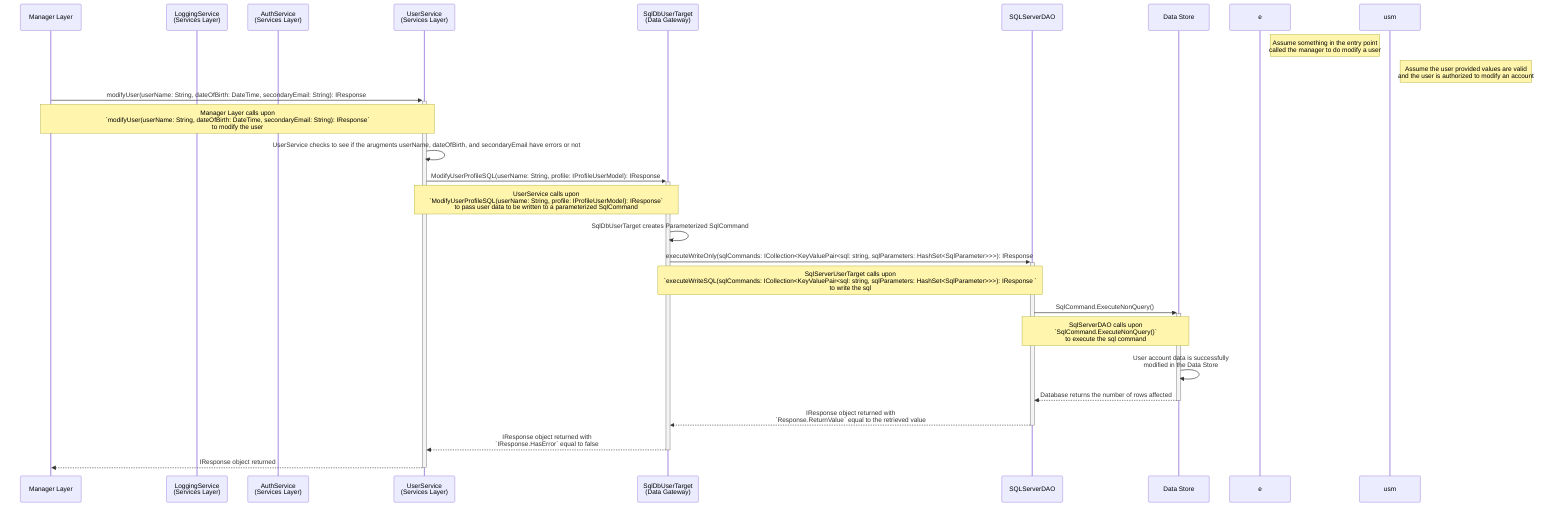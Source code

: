 sequenceDiagram

    # MethodName(varaibleName : dataType) : ReturnType

    participant ml as Manager Layer
    participant ls as LoggingService<br>(Services Layer)
    participant as as AuthService<br>(Services Layer)
    participant uc as UserService<br>(Services Layer)
    participant dg as SqlDbUserTarget<br>(Data Gateway)
    participant da as SQLServerDAO
    participant ds as Data Store

    Note Right of e: Assume something in the entry point<br>called the manager to do modify a user
    Note Right of usm: Assume the user provided values are valid<br>and the user is authorized to modify an account

    ml->>+uc:  modifyUser(userName: String, dateOfBirth: DateTime, secondaryEmail: String): IResponse
        Note over ml,uc: Manager Layer calls upon<br>`modifyUser(userName: String, dateOfBirth: DateTime, secondaryEmail: String): IResponse`<br>to modify the user

    # UserService should check/ validate data passed through
    uc->>uc: UserService checks to see if the arugments userName, dateOfBirth, and secondaryEmail have errors or not

    # Modify the user
     uc->>+dg: ModifyUserProfileSQL(userName: String, profile: IProfileUserModel): IResponse
     Note over uc,dg: UserService calls upon<br>`ModifyUserProfileSQL(userName: String, profile: IProfileUserModel): IResponse`<br>to pass user data to be written to a parameterized SqlCommand

    dg->>dg: SqlDbUserTarget creates Parameterized SqlCommand

    dg->>+da:  executeWriteOnly(sqlCommands: ICollection<KeyValuePair<sql: string, sqlParameters: HashSet<SqlParameter>>>): IResponse
    Note over dg,da: SqlServerUserTarget calls upon<br>`executeWriteSQL(sqlCommands: ICollection<KeyValuePair<sql: string, sqlParameters: HashSet<SqlParameter>>>): IResponse `<br>to write the sql

    da->>+ds: SqlCommand.ExecuteNonQuery()
    Note over da,ds: SqlServerDAO calls upon<br>`SqlCommand.ExecuteNonQuery()`<br>to execute the sql command

    ds->>ds: User account data is successfully<br>modified in the Data Store

    ds-->>-da: Database returns the number of rows affected

    da-->>-dg: IResponse object returned with<br>`Response.ReturnValue` equal to the retrieved value

    dg-->>-uc: IResponse object returned with<br>`IResponse.HasError` equal to false

    uc-->>-ml: IResponse object returned